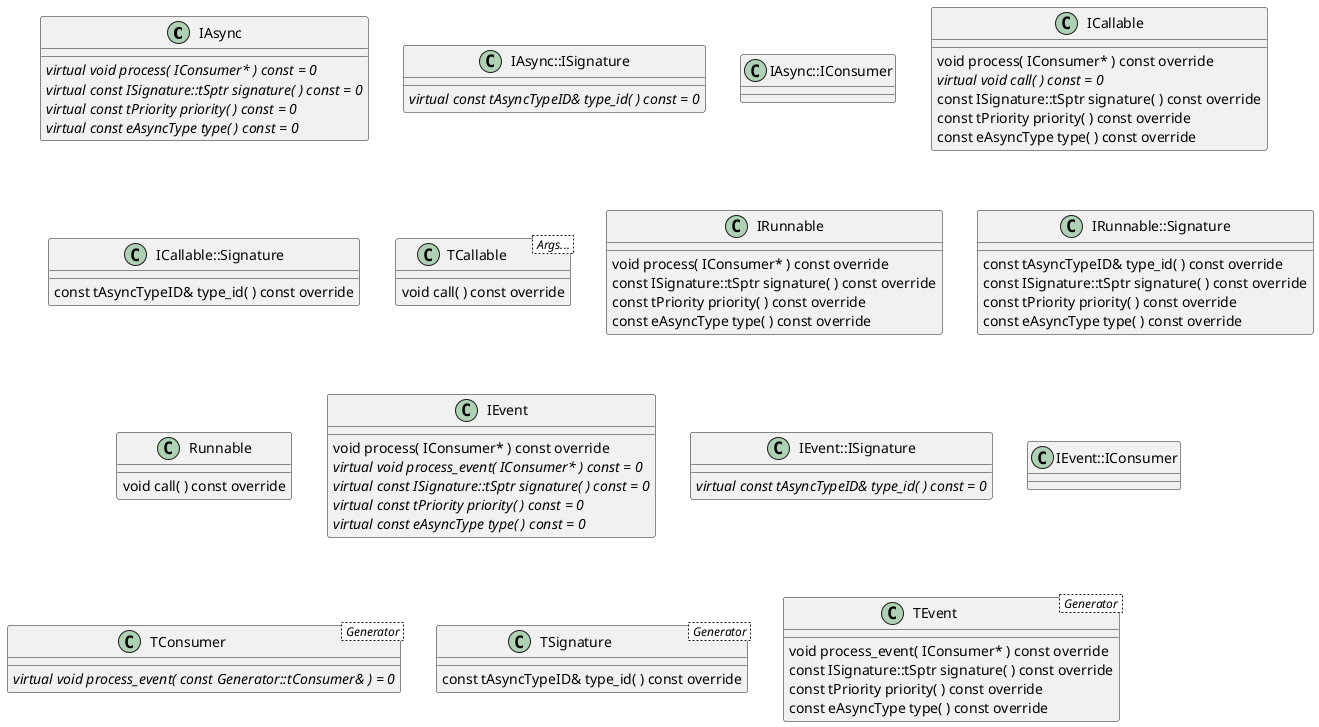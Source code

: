 @startuml(id=async)



class IAsync
{
   {abstract} virtual void process( IConsumer* ) const = 0
   {abstract} virtual const ISignature::tSptr signature( ) const = 0
   {abstract} virtual const tPriority priority( ) const = 0
   {abstract} virtual const eAsyncType type( ) const = 0
}

class IAsync::ISignature
{
   {abstract} virtual const tAsyncTypeID& type_id( ) const = 0
}

class IAsync::IConsumer
{
}



class ICallable
{
   void process( IConsumer* ) const override
   {abstract} virtual void call( ) const = 0
   const ISignature::tSptr signature( ) const override
   const tPriority priority( ) const override
   const eAsyncType type( ) const override
}

class ICallable::Signature
{
   const tAsyncTypeID& type_id( ) const override
}

class TCallable< Args... >
{
   void call( ) const override
}



class IRunnable
{
   void process( IConsumer* ) const override
   const ISignature::tSptr signature( ) const override
   const tPriority priority( ) const override
   const eAsyncType type( ) const override
}

class IRunnable::Signature
{
   const tAsyncTypeID& type_id( ) const override
   const ISignature::tSptr signature( ) const override
   const tPriority priority( ) const override
   const eAsyncType type( ) const override
}

class Runnable
{
   void call( ) const override
}



class IEvent
{
   void process( IConsumer* ) const override
   {abstract} virtual void process_event( IConsumer* ) const = 0
   {abstract} virtual const ISignature::tSptr signature( ) const = 0
   {abstract} virtual const tPriority priority( ) const = 0
   {abstract} virtual const eAsyncType type( ) const = 0
}

class IEvent::ISignature
{
   {abstract} virtual const tAsyncTypeID& type_id( ) const = 0
}

class IEvent::IConsumer
{
}

class TConsumer< Generator >
{
   {abstract} virtual void process_event( const Generator::tConsumer& ) = 0
}

class TSignature< Generator >
{
   const tAsyncTypeID& type_id( ) const override
}

class TEvent< Generator >
{
   void process_event( IConsumer* ) const override
   const ISignature::tSptr signature( ) const override
   const tPriority priority( ) const override
   const eAsyncType type( ) const override
}



@enduml
